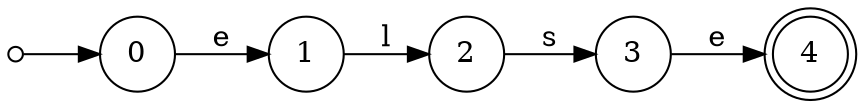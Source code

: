 digraph {
	rankdir=LR size="8,5"
	node [shape=doublecircle]
	4
	node [shape=circle]
	start [label="" height=0.1 width=0.1]
	start -> 0 [label=""]
	0 -> 1 [label=e]
	1 -> 2 [label=l]
	2 -> 3 [label=s]
	3 -> 4 [label=e]
}
